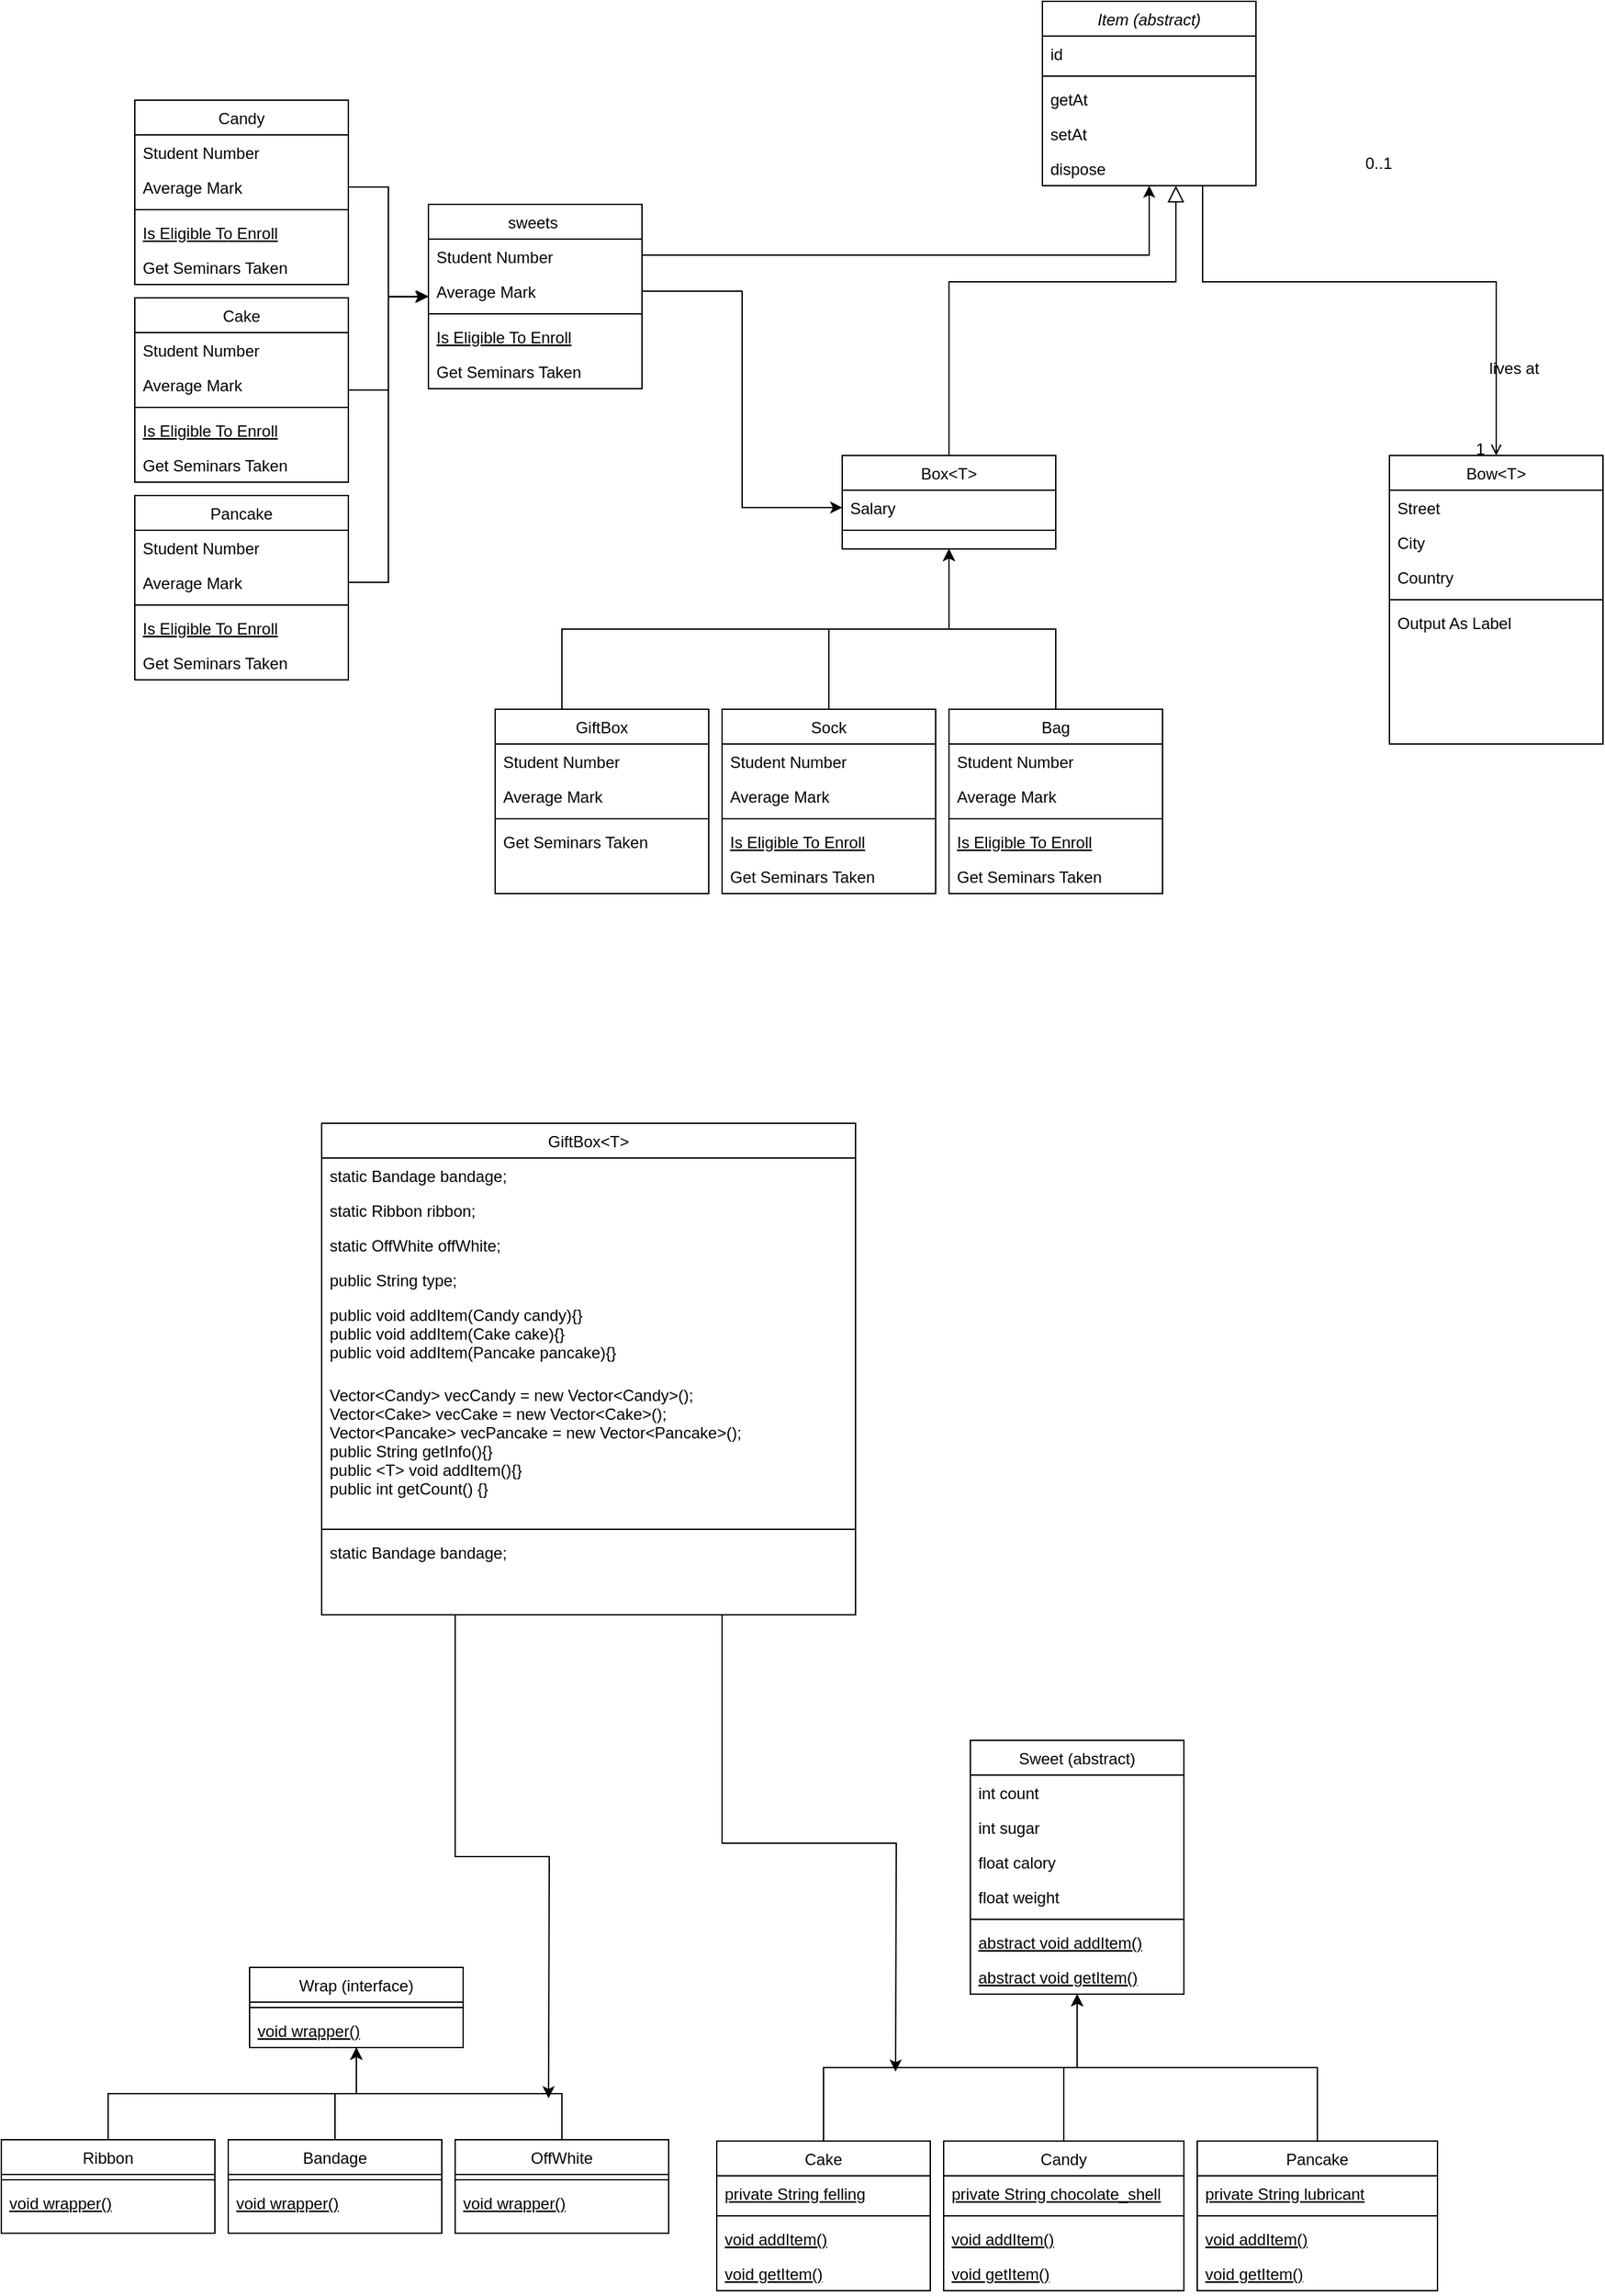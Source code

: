 <mxfile version="21.0.6" type="github">
  <diagram id="C5RBs43oDa-KdzZeNtuy" name="Page-1">
    <mxGraphModel dx="2502" dy="1097" grid="1" gridSize="10" guides="1" tooltips="1" connect="1" arrows="1" fold="1" page="1" pageScale="1" pageWidth="827" pageHeight="1169" math="0" shadow="0">
      <root>
        <mxCell id="WIyWlLk6GJQsqaUBKTNV-0" />
        <mxCell id="WIyWlLk6GJQsqaUBKTNV-1" parent="WIyWlLk6GJQsqaUBKTNV-0" />
        <mxCell id="zkfFHV4jXpPFQw0GAbJ--0" value="Item (abstract)" style="swimlane;fontStyle=2;align=center;verticalAlign=top;childLayout=stackLayout;horizontal=1;startSize=26;horizontalStack=0;resizeParent=1;resizeLast=0;collapsible=1;marginBottom=0;rounded=0;shadow=0;strokeWidth=1;" parent="WIyWlLk6GJQsqaUBKTNV-1" vertex="1">
          <mxGeometry x="350" y="40" width="160" height="138" as="geometry">
            <mxRectangle x="220" y="120" width="160" height="26" as="alternateBounds" />
          </mxGeometry>
        </mxCell>
        <mxCell id="zkfFHV4jXpPFQw0GAbJ--1" value="id" style="text;align=left;verticalAlign=top;spacingLeft=4;spacingRight=4;overflow=hidden;rotatable=0;points=[[0,0.5],[1,0.5]];portConstraint=eastwest;" parent="zkfFHV4jXpPFQw0GAbJ--0" vertex="1">
          <mxGeometry y="26" width="160" height="26" as="geometry" />
        </mxCell>
        <mxCell id="zkfFHV4jXpPFQw0GAbJ--4" value="" style="line;html=1;strokeWidth=1;align=left;verticalAlign=middle;spacingTop=-1;spacingLeft=3;spacingRight=3;rotatable=0;labelPosition=right;points=[];portConstraint=eastwest;" parent="zkfFHV4jXpPFQw0GAbJ--0" vertex="1">
          <mxGeometry y="52" width="160" height="8" as="geometry" />
        </mxCell>
        <mxCell id="zkfFHV4jXpPFQw0GAbJ--5" value="getAt" style="text;align=left;verticalAlign=top;spacingLeft=4;spacingRight=4;overflow=hidden;rotatable=0;points=[[0,0.5],[1,0.5]];portConstraint=eastwest;" parent="zkfFHV4jXpPFQw0GAbJ--0" vertex="1">
          <mxGeometry y="60" width="160" height="26" as="geometry" />
        </mxCell>
        <mxCell id="wPIkfLWsMklm0GsI8fql-1" value="setAt" style="text;align=left;verticalAlign=top;spacingLeft=4;spacingRight=4;overflow=hidden;rotatable=0;points=[[0,0.5],[1,0.5]];portConstraint=eastwest;" parent="zkfFHV4jXpPFQw0GAbJ--0" vertex="1">
          <mxGeometry y="86" width="160" height="26" as="geometry" />
        </mxCell>
        <mxCell id="wPIkfLWsMklm0GsI8fql-2" value="dispose" style="text;align=left;verticalAlign=top;spacingLeft=4;spacingRight=4;overflow=hidden;rotatable=0;points=[[0,0.5],[1,0.5]];portConstraint=eastwest;" parent="zkfFHV4jXpPFQw0GAbJ--0" vertex="1">
          <mxGeometry y="112" width="160" height="26" as="geometry" />
        </mxCell>
        <mxCell id="zkfFHV4jXpPFQw0GAbJ--6" value="Candy" style="swimlane;fontStyle=0;align=center;verticalAlign=top;childLayout=stackLayout;horizontal=1;startSize=26;horizontalStack=0;resizeParent=1;resizeLast=0;collapsible=1;marginBottom=0;rounded=0;shadow=0;strokeWidth=1;" parent="WIyWlLk6GJQsqaUBKTNV-1" vertex="1">
          <mxGeometry x="-330" y="114" width="160" height="138" as="geometry">
            <mxRectangle x="130" y="380" width="160" height="26" as="alternateBounds" />
          </mxGeometry>
        </mxCell>
        <mxCell id="zkfFHV4jXpPFQw0GAbJ--7" value="Student Number" style="text;align=left;verticalAlign=top;spacingLeft=4;spacingRight=4;overflow=hidden;rotatable=0;points=[[0,0.5],[1,0.5]];portConstraint=eastwest;" parent="zkfFHV4jXpPFQw0GAbJ--6" vertex="1">
          <mxGeometry y="26" width="160" height="26" as="geometry" />
        </mxCell>
        <mxCell id="zkfFHV4jXpPFQw0GAbJ--8" value="Average Mark" style="text;align=left;verticalAlign=top;spacingLeft=4;spacingRight=4;overflow=hidden;rotatable=0;points=[[0,0.5],[1,0.5]];portConstraint=eastwest;rounded=0;shadow=0;html=0;" parent="zkfFHV4jXpPFQw0GAbJ--6" vertex="1">
          <mxGeometry y="52" width="160" height="26" as="geometry" />
        </mxCell>
        <mxCell id="zkfFHV4jXpPFQw0GAbJ--9" value="" style="line;html=1;strokeWidth=1;align=left;verticalAlign=middle;spacingTop=-1;spacingLeft=3;spacingRight=3;rotatable=0;labelPosition=right;points=[];portConstraint=eastwest;" parent="zkfFHV4jXpPFQw0GAbJ--6" vertex="1">
          <mxGeometry y="78" width="160" height="8" as="geometry" />
        </mxCell>
        <mxCell id="zkfFHV4jXpPFQw0GAbJ--10" value="Is Eligible To Enroll" style="text;align=left;verticalAlign=top;spacingLeft=4;spacingRight=4;overflow=hidden;rotatable=0;points=[[0,0.5],[1,0.5]];portConstraint=eastwest;fontStyle=4" parent="zkfFHV4jXpPFQw0GAbJ--6" vertex="1">
          <mxGeometry y="86" width="160" height="26" as="geometry" />
        </mxCell>
        <mxCell id="zkfFHV4jXpPFQw0GAbJ--11" value="Get Seminars Taken" style="text;align=left;verticalAlign=top;spacingLeft=4;spacingRight=4;overflow=hidden;rotatable=0;points=[[0,0.5],[1,0.5]];portConstraint=eastwest;" parent="zkfFHV4jXpPFQw0GAbJ--6" vertex="1">
          <mxGeometry y="112" width="160" height="26" as="geometry" />
        </mxCell>
        <mxCell id="zkfFHV4jXpPFQw0GAbJ--13" value="Box&lt;T&gt;" style="swimlane;fontStyle=0;align=center;verticalAlign=top;childLayout=stackLayout;horizontal=1;startSize=26;horizontalStack=0;resizeParent=1;resizeLast=0;collapsible=1;marginBottom=0;rounded=0;shadow=0;strokeWidth=1;" parent="WIyWlLk6GJQsqaUBKTNV-1" vertex="1">
          <mxGeometry x="200" y="380" width="160" height="70" as="geometry">
            <mxRectangle x="340" y="380" width="170" height="26" as="alternateBounds" />
          </mxGeometry>
        </mxCell>
        <mxCell id="zkfFHV4jXpPFQw0GAbJ--14" value="Salary" style="text;align=left;verticalAlign=top;spacingLeft=4;spacingRight=4;overflow=hidden;rotatable=0;points=[[0,0.5],[1,0.5]];portConstraint=eastwest;" parent="zkfFHV4jXpPFQw0GAbJ--13" vertex="1">
          <mxGeometry y="26" width="160" height="26" as="geometry" />
        </mxCell>
        <mxCell id="zkfFHV4jXpPFQw0GAbJ--15" value="" style="line;html=1;strokeWidth=1;align=left;verticalAlign=middle;spacingTop=-1;spacingLeft=3;spacingRight=3;rotatable=0;labelPosition=right;points=[];portConstraint=eastwest;" parent="zkfFHV4jXpPFQw0GAbJ--13" vertex="1">
          <mxGeometry y="52" width="160" height="8" as="geometry" />
        </mxCell>
        <mxCell id="zkfFHV4jXpPFQw0GAbJ--16" value="" style="endArrow=block;endSize=10;endFill=0;shadow=0;strokeWidth=1;rounded=0;edgeStyle=elbowEdgeStyle;elbow=vertical;" parent="WIyWlLk6GJQsqaUBKTNV-1" source="zkfFHV4jXpPFQw0GAbJ--13" target="zkfFHV4jXpPFQw0GAbJ--0" edge="1">
          <mxGeometry width="160" relative="1" as="geometry">
            <mxPoint x="210" y="373" as="sourcePoint" />
            <mxPoint x="310" y="271" as="targetPoint" />
            <Array as="points">
              <mxPoint x="450" y="250" />
              <mxPoint x="360" y="360" />
              <mxPoint x="400" y="320" />
            </Array>
          </mxGeometry>
        </mxCell>
        <mxCell id="zkfFHV4jXpPFQw0GAbJ--17" value="Bow&lt;T&gt;" style="swimlane;fontStyle=0;align=center;verticalAlign=top;childLayout=stackLayout;horizontal=1;startSize=26;horizontalStack=0;resizeParent=1;resizeLast=0;collapsible=1;marginBottom=0;rounded=0;shadow=0;strokeWidth=1;" parent="WIyWlLk6GJQsqaUBKTNV-1" vertex="1">
          <mxGeometry x="610" y="380" width="160" height="216" as="geometry">
            <mxRectangle x="550" y="140" width="160" height="26" as="alternateBounds" />
          </mxGeometry>
        </mxCell>
        <mxCell id="zkfFHV4jXpPFQw0GAbJ--18" value="Street" style="text;align=left;verticalAlign=top;spacingLeft=4;spacingRight=4;overflow=hidden;rotatable=0;points=[[0,0.5],[1,0.5]];portConstraint=eastwest;" parent="zkfFHV4jXpPFQw0GAbJ--17" vertex="1">
          <mxGeometry y="26" width="160" height="26" as="geometry" />
        </mxCell>
        <mxCell id="zkfFHV4jXpPFQw0GAbJ--19" value="City" style="text;align=left;verticalAlign=top;spacingLeft=4;spacingRight=4;overflow=hidden;rotatable=0;points=[[0,0.5],[1,0.5]];portConstraint=eastwest;rounded=0;shadow=0;html=0;" parent="zkfFHV4jXpPFQw0GAbJ--17" vertex="1">
          <mxGeometry y="52" width="160" height="26" as="geometry" />
        </mxCell>
        <mxCell id="zkfFHV4jXpPFQw0GAbJ--22" value="Country" style="text;align=left;verticalAlign=top;spacingLeft=4;spacingRight=4;overflow=hidden;rotatable=0;points=[[0,0.5],[1,0.5]];portConstraint=eastwest;rounded=0;shadow=0;html=0;" parent="zkfFHV4jXpPFQw0GAbJ--17" vertex="1">
          <mxGeometry y="78" width="160" height="26" as="geometry" />
        </mxCell>
        <mxCell id="zkfFHV4jXpPFQw0GAbJ--23" value="" style="line;html=1;strokeWidth=1;align=left;verticalAlign=middle;spacingTop=-1;spacingLeft=3;spacingRight=3;rotatable=0;labelPosition=right;points=[];portConstraint=eastwest;" parent="zkfFHV4jXpPFQw0GAbJ--17" vertex="1">
          <mxGeometry y="104" width="160" height="8" as="geometry" />
        </mxCell>
        <mxCell id="zkfFHV4jXpPFQw0GAbJ--25" value="Output As Label" style="text;align=left;verticalAlign=top;spacingLeft=4;spacingRight=4;overflow=hidden;rotatable=0;points=[[0,0.5],[1,0.5]];portConstraint=eastwest;" parent="zkfFHV4jXpPFQw0GAbJ--17" vertex="1">
          <mxGeometry y="112" width="160" height="26" as="geometry" />
        </mxCell>
        <mxCell id="zkfFHV4jXpPFQw0GAbJ--26" value="" style="endArrow=open;shadow=0;strokeWidth=1;rounded=0;endFill=1;edgeStyle=elbowEdgeStyle;elbow=vertical;" parent="WIyWlLk6GJQsqaUBKTNV-1" source="zkfFHV4jXpPFQw0GAbJ--0" target="zkfFHV4jXpPFQw0GAbJ--17" edge="1">
          <mxGeometry x="0.5" y="41" relative="1" as="geometry">
            <mxPoint x="380" y="192" as="sourcePoint" />
            <mxPoint x="540" y="192" as="targetPoint" />
            <mxPoint x="-40" y="32" as="offset" />
            <Array as="points">
              <mxPoint x="470" y="250" />
            </Array>
          </mxGeometry>
        </mxCell>
        <mxCell id="zkfFHV4jXpPFQw0GAbJ--27" value="0..1" style="resizable=0;align=left;verticalAlign=bottom;labelBackgroundColor=none;fontSize=12;" parent="zkfFHV4jXpPFQw0GAbJ--26" connectable="0" vertex="1">
          <mxGeometry x="-1" relative="1" as="geometry">
            <mxPoint x="120" y="-8" as="offset" />
          </mxGeometry>
        </mxCell>
        <mxCell id="zkfFHV4jXpPFQw0GAbJ--28" value="1" style="resizable=0;align=right;verticalAlign=bottom;labelBackgroundColor=none;fontSize=12;" parent="zkfFHV4jXpPFQw0GAbJ--26" connectable="0" vertex="1">
          <mxGeometry x="1" relative="1" as="geometry">
            <mxPoint x="-7" y="4" as="offset" />
          </mxGeometry>
        </mxCell>
        <mxCell id="zkfFHV4jXpPFQw0GAbJ--29" value="lives at" style="text;html=1;resizable=0;points=[];;align=center;verticalAlign=middle;labelBackgroundColor=none;rounded=0;shadow=0;strokeWidth=1;fontSize=12;" parent="zkfFHV4jXpPFQw0GAbJ--26" vertex="1" connectable="0">
          <mxGeometry x="0.5" y="49" relative="1" as="geometry">
            <mxPoint x="-36" y="40" as="offset" />
          </mxGeometry>
        </mxCell>
        <mxCell id="P0HJoVLaCRh7pES3x4fW-12" style="edgeStyle=orthogonalEdgeStyle;rounded=0;orthogonalLoop=1;jettySize=auto;html=1;" parent="WIyWlLk6GJQsqaUBKTNV-1" source="P0HJoVLaCRh7pES3x4fW-1" target="zkfFHV4jXpPFQw0GAbJ--0" edge="1">
          <mxGeometry relative="1" as="geometry">
            <Array as="points">
              <mxPoint x="430" y="230" />
            </Array>
          </mxGeometry>
        </mxCell>
        <mxCell id="P0HJoVLaCRh7pES3x4fW-1" value="sweets " style="swimlane;fontStyle=0;align=center;verticalAlign=top;childLayout=stackLayout;horizontal=1;startSize=26;horizontalStack=0;resizeParent=1;resizeLast=0;collapsible=1;marginBottom=0;rounded=0;shadow=0;strokeWidth=1;" parent="WIyWlLk6GJQsqaUBKTNV-1" vertex="1">
          <mxGeometry x="-110" y="192" width="160" height="138" as="geometry">
            <mxRectangle x="130" y="380" width="160" height="26" as="alternateBounds" />
          </mxGeometry>
        </mxCell>
        <mxCell id="P0HJoVLaCRh7pES3x4fW-2" value="Student Number" style="text;align=left;verticalAlign=top;spacingLeft=4;spacingRight=4;overflow=hidden;rotatable=0;points=[[0,0.5],[1,0.5]];portConstraint=eastwest;" parent="P0HJoVLaCRh7pES3x4fW-1" vertex="1">
          <mxGeometry y="26" width="160" height="26" as="geometry" />
        </mxCell>
        <mxCell id="P0HJoVLaCRh7pES3x4fW-3" value="Average Mark" style="text;align=left;verticalAlign=top;spacingLeft=4;spacingRight=4;overflow=hidden;rotatable=0;points=[[0,0.5],[1,0.5]];portConstraint=eastwest;rounded=0;shadow=0;html=0;" parent="P0HJoVLaCRh7pES3x4fW-1" vertex="1">
          <mxGeometry y="52" width="160" height="26" as="geometry" />
        </mxCell>
        <mxCell id="P0HJoVLaCRh7pES3x4fW-4" value="" style="line;html=1;strokeWidth=1;align=left;verticalAlign=middle;spacingTop=-1;spacingLeft=3;spacingRight=3;rotatable=0;labelPosition=right;points=[];portConstraint=eastwest;" parent="P0HJoVLaCRh7pES3x4fW-1" vertex="1">
          <mxGeometry y="78" width="160" height="8" as="geometry" />
        </mxCell>
        <mxCell id="P0HJoVLaCRh7pES3x4fW-5" value="Is Eligible To Enroll" style="text;align=left;verticalAlign=top;spacingLeft=4;spacingRight=4;overflow=hidden;rotatable=0;points=[[0,0.5],[1,0.5]];portConstraint=eastwest;fontStyle=4" parent="P0HJoVLaCRh7pES3x4fW-1" vertex="1">
          <mxGeometry y="86" width="160" height="26" as="geometry" />
        </mxCell>
        <mxCell id="P0HJoVLaCRh7pES3x4fW-6" value="Get Seminars Taken" style="text;align=left;verticalAlign=top;spacingLeft=4;spacingRight=4;overflow=hidden;rotatable=0;points=[[0,0.5],[1,0.5]];portConstraint=eastwest;" parent="P0HJoVLaCRh7pES3x4fW-1" vertex="1">
          <mxGeometry y="112" width="160" height="26" as="geometry" />
        </mxCell>
        <mxCell id="P0HJoVLaCRh7pES3x4fW-9" value="Wrap (interface)" style="swimlane;fontStyle=0;align=center;verticalAlign=top;childLayout=stackLayout;horizontal=1;startSize=26;horizontalStack=0;resizeParent=1;resizeLast=0;collapsible=1;marginBottom=0;rounded=0;shadow=0;strokeWidth=1;" parent="WIyWlLk6GJQsqaUBKTNV-1" vertex="1">
          <mxGeometry x="-244" y="1512" width="160" height="60" as="geometry">
            <mxRectangle x="340" y="380" width="170" height="26" as="alternateBounds" />
          </mxGeometry>
        </mxCell>
        <mxCell id="P0HJoVLaCRh7pES3x4fW-11" value="" style="line;html=1;strokeWidth=1;align=left;verticalAlign=middle;spacingTop=-1;spacingLeft=3;spacingRight=3;rotatable=0;labelPosition=right;points=[];portConstraint=eastwest;" parent="P0HJoVLaCRh7pES3x4fW-9" vertex="1">
          <mxGeometry y="26" width="160" height="8" as="geometry" />
        </mxCell>
        <mxCell id="09CnQENJnw1J24IMUUzk-31" value="void wrapper()" style="text;align=left;verticalAlign=top;spacingLeft=4;spacingRight=4;overflow=hidden;rotatable=0;points=[[0,0.5],[1,0.5]];portConstraint=eastwest;fontStyle=4" parent="P0HJoVLaCRh7pES3x4fW-9" vertex="1">
          <mxGeometry y="34" width="160" height="26" as="geometry" />
        </mxCell>
        <mxCell id="09CnQENJnw1J24IMUUzk-3" style="edgeStyle=orthogonalEdgeStyle;rounded=0;orthogonalLoop=1;jettySize=auto;html=1;" parent="WIyWlLk6GJQsqaUBKTNV-1" source="zkfFHV4jXpPFQw0GAbJ--8" target="P0HJoVLaCRh7pES3x4fW-1" edge="1">
          <mxGeometry relative="1" as="geometry" />
        </mxCell>
        <mxCell id="09CnQENJnw1J24IMUUzk-11" style="edgeStyle=orthogonalEdgeStyle;rounded=0;orthogonalLoop=1;jettySize=auto;html=1;" parent="WIyWlLk6GJQsqaUBKTNV-1" source="09CnQENJnw1J24IMUUzk-5" target="P0HJoVLaCRh7pES3x4fW-1" edge="1">
          <mxGeometry relative="1" as="geometry" />
        </mxCell>
        <mxCell id="09CnQENJnw1J24IMUUzk-5" value="Cake" style="swimlane;fontStyle=0;align=center;verticalAlign=top;childLayout=stackLayout;horizontal=1;startSize=26;horizontalStack=0;resizeParent=1;resizeLast=0;collapsible=1;marginBottom=0;rounded=0;shadow=0;strokeWidth=1;" parent="WIyWlLk6GJQsqaUBKTNV-1" vertex="1">
          <mxGeometry x="-330" y="262" width="160" height="138" as="geometry">
            <mxRectangle x="130" y="380" width="160" height="26" as="alternateBounds" />
          </mxGeometry>
        </mxCell>
        <mxCell id="09CnQENJnw1J24IMUUzk-6" value="Student Number" style="text;align=left;verticalAlign=top;spacingLeft=4;spacingRight=4;overflow=hidden;rotatable=0;points=[[0,0.5],[1,0.5]];portConstraint=eastwest;" parent="09CnQENJnw1J24IMUUzk-5" vertex="1">
          <mxGeometry y="26" width="160" height="26" as="geometry" />
        </mxCell>
        <mxCell id="09CnQENJnw1J24IMUUzk-7" value="Average Mark" style="text;align=left;verticalAlign=top;spacingLeft=4;spacingRight=4;overflow=hidden;rotatable=0;points=[[0,0.5],[1,0.5]];portConstraint=eastwest;rounded=0;shadow=0;html=0;" parent="09CnQENJnw1J24IMUUzk-5" vertex="1">
          <mxGeometry y="52" width="160" height="26" as="geometry" />
        </mxCell>
        <mxCell id="09CnQENJnw1J24IMUUzk-8" value="" style="line;html=1;strokeWidth=1;align=left;verticalAlign=middle;spacingTop=-1;spacingLeft=3;spacingRight=3;rotatable=0;labelPosition=right;points=[];portConstraint=eastwest;" parent="09CnQENJnw1J24IMUUzk-5" vertex="1">
          <mxGeometry y="78" width="160" height="8" as="geometry" />
        </mxCell>
        <mxCell id="09CnQENJnw1J24IMUUzk-9" value="Is Eligible To Enroll" style="text;align=left;verticalAlign=top;spacingLeft=4;spacingRight=4;overflow=hidden;rotatable=0;points=[[0,0.5],[1,0.5]];portConstraint=eastwest;fontStyle=4" parent="09CnQENJnw1J24IMUUzk-5" vertex="1">
          <mxGeometry y="86" width="160" height="26" as="geometry" />
        </mxCell>
        <mxCell id="09CnQENJnw1J24IMUUzk-10" value="Get Seminars Taken" style="text;align=left;verticalAlign=top;spacingLeft=4;spacingRight=4;overflow=hidden;rotatable=0;points=[[0,0.5],[1,0.5]];portConstraint=eastwest;" parent="09CnQENJnw1J24IMUUzk-5" vertex="1">
          <mxGeometry y="112" width="160" height="26" as="geometry" />
        </mxCell>
        <mxCell id="09CnQENJnw1J24IMUUzk-12" value="Pancake" style="swimlane;fontStyle=0;align=center;verticalAlign=top;childLayout=stackLayout;horizontal=1;startSize=26;horizontalStack=0;resizeParent=1;resizeLast=0;collapsible=1;marginBottom=0;rounded=0;shadow=0;strokeWidth=1;" parent="WIyWlLk6GJQsqaUBKTNV-1" vertex="1">
          <mxGeometry x="-330" y="410" width="160" height="138" as="geometry">
            <mxRectangle x="130" y="380" width="160" height="26" as="alternateBounds" />
          </mxGeometry>
        </mxCell>
        <mxCell id="09CnQENJnw1J24IMUUzk-13" value="Student Number" style="text;align=left;verticalAlign=top;spacingLeft=4;spacingRight=4;overflow=hidden;rotatable=0;points=[[0,0.5],[1,0.5]];portConstraint=eastwest;" parent="09CnQENJnw1J24IMUUzk-12" vertex="1">
          <mxGeometry y="26" width="160" height="26" as="geometry" />
        </mxCell>
        <mxCell id="09CnQENJnw1J24IMUUzk-14" value="Average Mark" style="text;align=left;verticalAlign=top;spacingLeft=4;spacingRight=4;overflow=hidden;rotatable=0;points=[[0,0.5],[1,0.5]];portConstraint=eastwest;rounded=0;shadow=0;html=0;" parent="09CnQENJnw1J24IMUUzk-12" vertex="1">
          <mxGeometry y="52" width="160" height="26" as="geometry" />
        </mxCell>
        <mxCell id="09CnQENJnw1J24IMUUzk-15" value="" style="line;html=1;strokeWidth=1;align=left;verticalAlign=middle;spacingTop=-1;spacingLeft=3;spacingRight=3;rotatable=0;labelPosition=right;points=[];portConstraint=eastwest;" parent="09CnQENJnw1J24IMUUzk-12" vertex="1">
          <mxGeometry y="78" width="160" height="8" as="geometry" />
        </mxCell>
        <mxCell id="09CnQENJnw1J24IMUUzk-16" value="Is Eligible To Enroll" style="text;align=left;verticalAlign=top;spacingLeft=4;spacingRight=4;overflow=hidden;rotatable=0;points=[[0,0.5],[1,0.5]];portConstraint=eastwest;fontStyle=4" parent="09CnQENJnw1J24IMUUzk-12" vertex="1">
          <mxGeometry y="86" width="160" height="26" as="geometry" />
        </mxCell>
        <mxCell id="09CnQENJnw1J24IMUUzk-17" value="Get Seminars Taken" style="text;align=left;verticalAlign=top;spacingLeft=4;spacingRight=4;overflow=hidden;rotatable=0;points=[[0,0.5],[1,0.5]];portConstraint=eastwest;" parent="09CnQENJnw1J24IMUUzk-12" vertex="1">
          <mxGeometry y="112" width="160" height="26" as="geometry" />
        </mxCell>
        <mxCell id="09CnQENJnw1J24IMUUzk-19" style="edgeStyle=orthogonalEdgeStyle;rounded=0;orthogonalLoop=1;jettySize=auto;html=1;entryX=-0.006;entryY=0.662;entryDx=0;entryDy=0;entryPerimeter=0;" parent="WIyWlLk6GJQsqaUBKTNV-1" source="09CnQENJnw1J24IMUUzk-14" target="P0HJoVLaCRh7pES3x4fW-3" edge="1">
          <mxGeometry relative="1" as="geometry" />
        </mxCell>
        <mxCell id="09CnQENJnw1J24IMUUzk-20" style="edgeStyle=orthogonalEdgeStyle;rounded=0;orthogonalLoop=1;jettySize=auto;html=1;entryX=0;entryY=0.5;entryDx=0;entryDy=0;" parent="WIyWlLk6GJQsqaUBKTNV-1" source="P0HJoVLaCRh7pES3x4fW-3" target="zkfFHV4jXpPFQw0GAbJ--14" edge="1">
          <mxGeometry relative="1" as="geometry" />
        </mxCell>
        <mxCell id="09CnQENJnw1J24IMUUzk-40" style="edgeStyle=orthogonalEdgeStyle;rounded=0;orthogonalLoop=1;jettySize=auto;html=1;" parent="WIyWlLk6GJQsqaUBKTNV-1" source="09CnQENJnw1J24IMUUzk-21" target="zkfFHV4jXpPFQw0GAbJ--13" edge="1">
          <mxGeometry relative="1" as="geometry" />
        </mxCell>
        <mxCell id="09CnQENJnw1J24IMUUzk-21" value="Sock" style="swimlane;fontStyle=0;align=center;verticalAlign=top;childLayout=stackLayout;horizontal=1;startSize=26;horizontalStack=0;resizeParent=1;resizeLast=0;collapsible=1;marginBottom=0;rounded=0;shadow=0;strokeWidth=1;" parent="WIyWlLk6GJQsqaUBKTNV-1" vertex="1">
          <mxGeometry x="110" y="570" width="160" height="138" as="geometry">
            <mxRectangle x="130" y="380" width="160" height="26" as="alternateBounds" />
          </mxGeometry>
        </mxCell>
        <mxCell id="09CnQENJnw1J24IMUUzk-22" value="Student Number" style="text;align=left;verticalAlign=top;spacingLeft=4;spacingRight=4;overflow=hidden;rotatable=0;points=[[0,0.5],[1,0.5]];portConstraint=eastwest;" parent="09CnQENJnw1J24IMUUzk-21" vertex="1">
          <mxGeometry y="26" width="160" height="26" as="geometry" />
        </mxCell>
        <mxCell id="09CnQENJnw1J24IMUUzk-23" value="Average Mark" style="text;align=left;verticalAlign=top;spacingLeft=4;spacingRight=4;overflow=hidden;rotatable=0;points=[[0,0.5],[1,0.5]];portConstraint=eastwest;rounded=0;shadow=0;html=0;" parent="09CnQENJnw1J24IMUUzk-21" vertex="1">
          <mxGeometry y="52" width="160" height="26" as="geometry" />
        </mxCell>
        <mxCell id="09CnQENJnw1J24IMUUzk-24" value="" style="line;html=1;strokeWidth=1;align=left;verticalAlign=middle;spacingTop=-1;spacingLeft=3;spacingRight=3;rotatable=0;labelPosition=right;points=[];portConstraint=eastwest;" parent="09CnQENJnw1J24IMUUzk-21" vertex="1">
          <mxGeometry y="78" width="160" height="8" as="geometry" />
        </mxCell>
        <mxCell id="09CnQENJnw1J24IMUUzk-25" value="Is Eligible To Enroll" style="text;align=left;verticalAlign=top;spacingLeft=4;spacingRight=4;overflow=hidden;rotatable=0;points=[[0,0.5],[1,0.5]];portConstraint=eastwest;fontStyle=4" parent="09CnQENJnw1J24IMUUzk-21" vertex="1">
          <mxGeometry y="86" width="160" height="26" as="geometry" />
        </mxCell>
        <mxCell id="09CnQENJnw1J24IMUUzk-26" value="Get Seminars Taken" style="text;align=left;verticalAlign=top;spacingLeft=4;spacingRight=4;overflow=hidden;rotatable=0;points=[[0,0.5],[1,0.5]];portConstraint=eastwest;" parent="09CnQENJnw1J24IMUUzk-21" vertex="1">
          <mxGeometry y="112" width="160" height="26" as="geometry" />
        </mxCell>
        <mxCell id="09CnQENJnw1J24IMUUzk-39" style="edgeStyle=orthogonalEdgeStyle;rounded=0;orthogonalLoop=1;jettySize=auto;html=1;" parent="WIyWlLk6GJQsqaUBKTNV-1" source="09CnQENJnw1J24IMUUzk-27" target="zkfFHV4jXpPFQw0GAbJ--13" edge="1">
          <mxGeometry relative="1" as="geometry">
            <Array as="points">
              <mxPoint x="-10" y="510" />
              <mxPoint x="280" y="510" />
            </Array>
          </mxGeometry>
        </mxCell>
        <mxCell id="09CnQENJnw1J24IMUUzk-27" value="GiftBox" style="swimlane;fontStyle=0;align=center;verticalAlign=top;childLayout=stackLayout;horizontal=1;startSize=26;horizontalStack=0;resizeParent=1;resizeLast=0;collapsible=1;marginBottom=0;rounded=0;shadow=0;strokeWidth=1;" parent="WIyWlLk6GJQsqaUBKTNV-1" vertex="1">
          <mxGeometry x="-60" y="570" width="160" height="138" as="geometry">
            <mxRectangle x="130" y="380" width="160" height="26" as="alternateBounds" />
          </mxGeometry>
        </mxCell>
        <mxCell id="09CnQENJnw1J24IMUUzk-28" value="Student Number" style="text;align=left;verticalAlign=top;spacingLeft=4;spacingRight=4;overflow=hidden;rotatable=0;points=[[0,0.5],[1,0.5]];portConstraint=eastwest;" parent="09CnQENJnw1J24IMUUzk-27" vertex="1">
          <mxGeometry y="26" width="160" height="26" as="geometry" />
        </mxCell>
        <mxCell id="09CnQENJnw1J24IMUUzk-29" value="Average Mark" style="text;align=left;verticalAlign=top;spacingLeft=4;spacingRight=4;overflow=hidden;rotatable=0;points=[[0,0.5],[1,0.5]];portConstraint=eastwest;rounded=0;shadow=0;html=0;" parent="09CnQENJnw1J24IMUUzk-27" vertex="1">
          <mxGeometry y="52" width="160" height="26" as="geometry" />
        </mxCell>
        <mxCell id="09CnQENJnw1J24IMUUzk-30" value="" style="line;html=1;strokeWidth=1;align=left;verticalAlign=middle;spacingTop=-1;spacingLeft=3;spacingRight=3;rotatable=0;labelPosition=right;points=[];portConstraint=eastwest;" parent="09CnQENJnw1J24IMUUzk-27" vertex="1">
          <mxGeometry y="78" width="160" height="8" as="geometry" />
        </mxCell>
        <mxCell id="09CnQENJnw1J24IMUUzk-32" value="Get Seminars Taken" style="text;align=left;verticalAlign=top;spacingLeft=4;spacingRight=4;overflow=hidden;rotatable=0;points=[[0,0.5],[1,0.5]];portConstraint=eastwest;" parent="09CnQENJnw1J24IMUUzk-27" vertex="1">
          <mxGeometry y="86" width="160" height="26" as="geometry" />
        </mxCell>
        <mxCell id="09CnQENJnw1J24IMUUzk-41" style="edgeStyle=orthogonalEdgeStyle;rounded=0;orthogonalLoop=1;jettySize=auto;html=1;" parent="WIyWlLk6GJQsqaUBKTNV-1" source="09CnQENJnw1J24IMUUzk-33" target="zkfFHV4jXpPFQw0GAbJ--13" edge="1">
          <mxGeometry relative="1" as="geometry" />
        </mxCell>
        <mxCell id="09CnQENJnw1J24IMUUzk-33" value="Bag" style="swimlane;fontStyle=0;align=center;verticalAlign=top;childLayout=stackLayout;horizontal=1;startSize=26;horizontalStack=0;resizeParent=1;resizeLast=0;collapsible=1;marginBottom=0;rounded=0;shadow=0;strokeWidth=1;" parent="WIyWlLk6GJQsqaUBKTNV-1" vertex="1">
          <mxGeometry x="280" y="570" width="160" height="138" as="geometry">
            <mxRectangle x="130" y="380" width="160" height="26" as="alternateBounds" />
          </mxGeometry>
        </mxCell>
        <mxCell id="09CnQENJnw1J24IMUUzk-34" value="Student Number" style="text;align=left;verticalAlign=top;spacingLeft=4;spacingRight=4;overflow=hidden;rotatable=0;points=[[0,0.5],[1,0.5]];portConstraint=eastwest;" parent="09CnQENJnw1J24IMUUzk-33" vertex="1">
          <mxGeometry y="26" width="160" height="26" as="geometry" />
        </mxCell>
        <mxCell id="09CnQENJnw1J24IMUUzk-35" value="Average Mark" style="text;align=left;verticalAlign=top;spacingLeft=4;spacingRight=4;overflow=hidden;rotatable=0;points=[[0,0.5],[1,0.5]];portConstraint=eastwest;rounded=0;shadow=0;html=0;" parent="09CnQENJnw1J24IMUUzk-33" vertex="1">
          <mxGeometry y="52" width="160" height="26" as="geometry" />
        </mxCell>
        <mxCell id="09CnQENJnw1J24IMUUzk-36" value="" style="line;html=1;strokeWidth=1;align=left;verticalAlign=middle;spacingTop=-1;spacingLeft=3;spacingRight=3;rotatable=0;labelPosition=right;points=[];portConstraint=eastwest;" parent="09CnQENJnw1J24IMUUzk-33" vertex="1">
          <mxGeometry y="78" width="160" height="8" as="geometry" />
        </mxCell>
        <mxCell id="09CnQENJnw1J24IMUUzk-37" value="Is Eligible To Enroll" style="text;align=left;verticalAlign=top;spacingLeft=4;spacingRight=4;overflow=hidden;rotatable=0;points=[[0,0.5],[1,0.5]];portConstraint=eastwest;fontStyle=4" parent="09CnQENJnw1J24IMUUzk-33" vertex="1">
          <mxGeometry y="86" width="160" height="26" as="geometry" />
        </mxCell>
        <mxCell id="09CnQENJnw1J24IMUUzk-38" value="Get Seminars Taken" style="text;align=left;verticalAlign=top;spacingLeft=4;spacingRight=4;overflow=hidden;rotatable=0;points=[[0,0.5],[1,0.5]];portConstraint=eastwest;" parent="09CnQENJnw1J24IMUUzk-33" vertex="1">
          <mxGeometry y="112" width="160" height="26" as="geometry" />
        </mxCell>
        <mxCell id="kgyDEntVc_L7zWxwQSs8-49" style="edgeStyle=orthogonalEdgeStyle;rounded=0;orthogonalLoop=1;jettySize=auto;html=1;exitX=0.5;exitY=0;exitDx=0;exitDy=0;" edge="1" parent="WIyWlLk6GJQsqaUBKTNV-1" source="kgyDEntVc_L7zWxwQSs8-4" target="P0HJoVLaCRh7pES3x4fW-9">
          <mxGeometry relative="1" as="geometry" />
        </mxCell>
        <mxCell id="kgyDEntVc_L7zWxwQSs8-4" value="Ribbon" style="swimlane;fontStyle=0;align=center;verticalAlign=top;childLayout=stackLayout;horizontal=1;startSize=26;horizontalStack=0;resizeParent=1;resizeLast=0;collapsible=1;marginBottom=0;rounded=0;shadow=0;strokeWidth=1;" vertex="1" parent="WIyWlLk6GJQsqaUBKTNV-1">
          <mxGeometry x="-430" y="1641" width="160" height="70" as="geometry">
            <mxRectangle x="130" y="380" width="160" height="26" as="alternateBounds" />
          </mxGeometry>
        </mxCell>
        <mxCell id="kgyDEntVc_L7zWxwQSs8-7" value="" style="line;html=1;strokeWidth=1;align=left;verticalAlign=middle;spacingTop=-1;spacingLeft=3;spacingRight=3;rotatable=0;labelPosition=right;points=[];portConstraint=eastwest;" vertex="1" parent="kgyDEntVc_L7zWxwQSs8-4">
          <mxGeometry y="26" width="160" height="8" as="geometry" />
        </mxCell>
        <mxCell id="kgyDEntVc_L7zWxwQSs8-8" value="void wrapper()" style="text;align=left;verticalAlign=top;spacingLeft=4;spacingRight=4;overflow=hidden;rotatable=0;points=[[0,0.5],[1,0.5]];portConstraint=eastwest;fontStyle=4" vertex="1" parent="kgyDEntVc_L7zWxwQSs8-4">
          <mxGeometry y="34" width="160" height="26" as="geometry" />
        </mxCell>
        <mxCell id="kgyDEntVc_L7zWxwQSs8-48" style="edgeStyle=orthogonalEdgeStyle;rounded=0;orthogonalLoop=1;jettySize=auto;html=1;" edge="1" parent="WIyWlLk6GJQsqaUBKTNV-1" source="kgyDEntVc_L7zWxwQSs8-10" target="P0HJoVLaCRh7pES3x4fW-9">
          <mxGeometry relative="1" as="geometry" />
        </mxCell>
        <mxCell id="kgyDEntVc_L7zWxwQSs8-10" value="Bandage" style="swimlane;fontStyle=0;align=center;verticalAlign=top;childLayout=stackLayout;horizontal=1;startSize=26;horizontalStack=0;resizeParent=1;resizeLast=0;collapsible=1;marginBottom=0;rounded=0;shadow=0;strokeWidth=1;" vertex="1" parent="WIyWlLk6GJQsqaUBKTNV-1">
          <mxGeometry x="-260" y="1641" width="160" height="70" as="geometry">
            <mxRectangle x="130" y="380" width="160" height="26" as="alternateBounds" />
          </mxGeometry>
        </mxCell>
        <mxCell id="kgyDEntVc_L7zWxwQSs8-11" value="" style="line;html=1;strokeWidth=1;align=left;verticalAlign=middle;spacingTop=-1;spacingLeft=3;spacingRight=3;rotatable=0;labelPosition=right;points=[];portConstraint=eastwest;" vertex="1" parent="kgyDEntVc_L7zWxwQSs8-10">
          <mxGeometry y="26" width="160" height="8" as="geometry" />
        </mxCell>
        <mxCell id="kgyDEntVc_L7zWxwQSs8-12" value="void wrapper()" style="text;align=left;verticalAlign=top;spacingLeft=4;spacingRight=4;overflow=hidden;rotatable=0;points=[[0,0.5],[1,0.5]];portConstraint=eastwest;fontStyle=4" vertex="1" parent="kgyDEntVc_L7zWxwQSs8-10">
          <mxGeometry y="34" width="160" height="26" as="geometry" />
        </mxCell>
        <mxCell id="kgyDEntVc_L7zWxwQSs8-46" style="edgeStyle=orthogonalEdgeStyle;rounded=0;orthogonalLoop=1;jettySize=auto;html=1;exitX=0.5;exitY=0;exitDx=0;exitDy=0;" edge="1" parent="WIyWlLk6GJQsqaUBKTNV-1" source="kgyDEntVc_L7zWxwQSs8-13" target="P0HJoVLaCRh7pES3x4fW-9">
          <mxGeometry relative="1" as="geometry" />
        </mxCell>
        <mxCell id="kgyDEntVc_L7zWxwQSs8-13" value="OffWhite" style="swimlane;fontStyle=0;align=center;verticalAlign=top;childLayout=stackLayout;horizontal=1;startSize=26;horizontalStack=0;resizeParent=1;resizeLast=0;collapsible=1;marginBottom=0;rounded=0;shadow=0;strokeWidth=1;" vertex="1" parent="WIyWlLk6GJQsqaUBKTNV-1">
          <mxGeometry x="-90" y="1641" width="160" height="70" as="geometry">
            <mxRectangle x="130" y="380" width="160" height="26" as="alternateBounds" />
          </mxGeometry>
        </mxCell>
        <mxCell id="kgyDEntVc_L7zWxwQSs8-14" value="" style="line;html=1;strokeWidth=1;align=left;verticalAlign=middle;spacingTop=-1;spacingLeft=3;spacingRight=3;rotatable=0;labelPosition=right;points=[];portConstraint=eastwest;" vertex="1" parent="kgyDEntVc_L7zWxwQSs8-13">
          <mxGeometry y="26" width="160" height="8" as="geometry" />
        </mxCell>
        <mxCell id="kgyDEntVc_L7zWxwQSs8-15" value="void wrapper()" style="text;align=left;verticalAlign=top;spacingLeft=4;spacingRight=4;overflow=hidden;rotatable=0;points=[[0,0.5],[1,0.5]];portConstraint=eastwest;fontStyle=4" vertex="1" parent="kgyDEntVc_L7zWxwQSs8-13">
          <mxGeometry y="34" width="160" height="26" as="geometry" />
        </mxCell>
        <mxCell id="kgyDEntVc_L7zWxwQSs8-16" value="Sweet (abstract)" style="swimlane;fontStyle=0;align=center;verticalAlign=top;childLayout=stackLayout;horizontal=1;startSize=26;horizontalStack=0;resizeParent=1;resizeLast=0;collapsible=1;marginBottom=0;rounded=0;shadow=0;strokeWidth=1;" vertex="1" parent="WIyWlLk6GJQsqaUBKTNV-1">
          <mxGeometry x="296" y="1342" width="160" height="190" as="geometry">
            <mxRectangle x="340" y="380" width="170" height="26" as="alternateBounds" />
          </mxGeometry>
        </mxCell>
        <mxCell id="kgyDEntVc_L7zWxwQSs8-19" value="int count   " style="text;align=left;verticalAlign=top;spacingLeft=4;spacingRight=4;overflow=hidden;rotatable=0;points=[[0,0.5],[1,0.5]];portConstraint=eastwest;" vertex="1" parent="kgyDEntVc_L7zWxwQSs8-16">
          <mxGeometry y="26" width="160" height="26" as="geometry" />
        </mxCell>
        <mxCell id="kgyDEntVc_L7zWxwQSs8-20" value="int sugar  " style="text;align=left;verticalAlign=top;spacingLeft=4;spacingRight=4;overflow=hidden;rotatable=0;points=[[0,0.5],[1,0.5]];portConstraint=eastwest;" vertex="1" parent="kgyDEntVc_L7zWxwQSs8-16">
          <mxGeometry y="52" width="160" height="26" as="geometry" />
        </mxCell>
        <mxCell id="kgyDEntVc_L7zWxwQSs8-22" value="float calory" style="text;align=left;verticalAlign=top;spacingLeft=4;spacingRight=4;overflow=hidden;rotatable=0;points=[[0,0.5],[1,0.5]];portConstraint=eastwest;" vertex="1" parent="kgyDEntVc_L7zWxwQSs8-16">
          <mxGeometry y="78" width="160" height="26" as="geometry" />
        </mxCell>
        <mxCell id="kgyDEntVc_L7zWxwQSs8-21" value="float weight" style="text;align=left;verticalAlign=top;spacingLeft=4;spacingRight=4;overflow=hidden;rotatable=0;points=[[0,0.5],[1,0.5]];portConstraint=eastwest;" vertex="1" parent="kgyDEntVc_L7zWxwQSs8-16">
          <mxGeometry y="104" width="160" height="26" as="geometry" />
        </mxCell>
        <mxCell id="kgyDEntVc_L7zWxwQSs8-17" value="" style="line;html=1;strokeWidth=1;align=left;verticalAlign=middle;spacingTop=-1;spacingLeft=3;spacingRight=3;rotatable=0;labelPosition=right;points=[];portConstraint=eastwest;" vertex="1" parent="kgyDEntVc_L7zWxwQSs8-16">
          <mxGeometry y="130" width="160" height="8" as="geometry" />
        </mxCell>
        <mxCell id="kgyDEntVc_L7zWxwQSs8-18" value="abstract void addItem()" style="text;align=left;verticalAlign=top;spacingLeft=4;spacingRight=4;overflow=hidden;rotatable=0;points=[[0,0.5],[1,0.5]];portConstraint=eastwest;fontStyle=4" vertex="1" parent="kgyDEntVc_L7zWxwQSs8-16">
          <mxGeometry y="138" width="160" height="26" as="geometry" />
        </mxCell>
        <mxCell id="kgyDEntVc_L7zWxwQSs8-23" value="abstract void getItem()" style="text;align=left;verticalAlign=top;spacingLeft=4;spacingRight=4;overflow=hidden;rotatable=0;points=[[0,0.5],[1,0.5]];portConstraint=eastwest;fontStyle=4" vertex="1" parent="kgyDEntVc_L7zWxwQSs8-16">
          <mxGeometry y="164" width="160" height="26" as="geometry" />
        </mxCell>
        <mxCell id="kgyDEntVc_L7zWxwQSs8-43" style="edgeStyle=orthogonalEdgeStyle;rounded=0;orthogonalLoop=1;jettySize=auto;html=1;exitX=0.5;exitY=0;exitDx=0;exitDy=0;" edge="1" parent="WIyWlLk6GJQsqaUBKTNV-1" source="kgyDEntVc_L7zWxwQSs8-24" target="kgyDEntVc_L7zWxwQSs8-16">
          <mxGeometry relative="1" as="geometry" />
        </mxCell>
        <mxCell id="kgyDEntVc_L7zWxwQSs8-24" value="Cake" style="swimlane;fontStyle=0;align=center;verticalAlign=top;childLayout=stackLayout;horizontal=1;startSize=26;horizontalStack=0;resizeParent=1;resizeLast=0;collapsible=1;marginBottom=0;rounded=0;shadow=0;strokeWidth=1;" vertex="1" parent="WIyWlLk6GJQsqaUBKTNV-1">
          <mxGeometry x="106" y="1642" width="160" height="112" as="geometry">
            <mxRectangle x="130" y="380" width="160" height="26" as="alternateBounds" />
          </mxGeometry>
        </mxCell>
        <mxCell id="kgyDEntVc_L7zWxwQSs8-28" value="private String felling" style="text;align=left;verticalAlign=top;spacingLeft=4;spacingRight=4;overflow=hidden;rotatable=0;points=[[0,0.5],[1,0.5]];portConstraint=eastwest;fontStyle=4" vertex="1" parent="kgyDEntVc_L7zWxwQSs8-24">
          <mxGeometry y="26" width="160" height="26" as="geometry" />
        </mxCell>
        <mxCell id="kgyDEntVc_L7zWxwQSs8-25" value="" style="line;html=1;strokeWidth=1;align=left;verticalAlign=middle;spacingTop=-1;spacingLeft=3;spacingRight=3;rotatable=0;labelPosition=right;points=[];portConstraint=eastwest;" vertex="1" parent="kgyDEntVc_L7zWxwQSs8-24">
          <mxGeometry y="52" width="160" height="8" as="geometry" />
        </mxCell>
        <mxCell id="kgyDEntVc_L7zWxwQSs8-26" value="void addItem()" style="text;align=left;verticalAlign=top;spacingLeft=4;spacingRight=4;overflow=hidden;rotatable=0;points=[[0,0.5],[1,0.5]];portConstraint=eastwest;fontStyle=4" vertex="1" parent="kgyDEntVc_L7zWxwQSs8-24">
          <mxGeometry y="60" width="160" height="26" as="geometry" />
        </mxCell>
        <mxCell id="kgyDEntVc_L7zWxwQSs8-27" value="void getItem()" style="text;align=left;verticalAlign=top;spacingLeft=4;spacingRight=4;overflow=hidden;rotatable=0;points=[[0,0.5],[1,0.5]];portConstraint=eastwest;fontStyle=4" vertex="1" parent="kgyDEntVc_L7zWxwQSs8-24">
          <mxGeometry y="86" width="160" height="26" as="geometry" />
        </mxCell>
        <mxCell id="kgyDEntVc_L7zWxwQSs8-40" style="edgeStyle=orthogonalEdgeStyle;rounded=0;orthogonalLoop=1;jettySize=auto;html=1;" edge="1" parent="WIyWlLk6GJQsqaUBKTNV-1" source="kgyDEntVc_L7zWxwQSs8-29" target="kgyDEntVc_L7zWxwQSs8-16">
          <mxGeometry relative="1" as="geometry" />
        </mxCell>
        <mxCell id="kgyDEntVc_L7zWxwQSs8-29" value="Candy" style="swimlane;fontStyle=0;align=center;verticalAlign=top;childLayout=stackLayout;horizontal=1;startSize=26;horizontalStack=0;resizeParent=1;resizeLast=0;collapsible=1;marginBottom=0;rounded=0;shadow=0;strokeWidth=1;" vertex="1" parent="WIyWlLk6GJQsqaUBKTNV-1">
          <mxGeometry x="276" y="1642" width="180" height="112" as="geometry">
            <mxRectangle x="130" y="380" width="160" height="26" as="alternateBounds" />
          </mxGeometry>
        </mxCell>
        <mxCell id="kgyDEntVc_L7zWxwQSs8-30" value="private String chocolate_shell" style="text;align=left;verticalAlign=top;spacingLeft=4;spacingRight=4;overflow=hidden;rotatable=0;points=[[0,0.5],[1,0.5]];portConstraint=eastwest;fontStyle=4" vertex="1" parent="kgyDEntVc_L7zWxwQSs8-29">
          <mxGeometry y="26" width="180" height="26" as="geometry" />
        </mxCell>
        <mxCell id="kgyDEntVc_L7zWxwQSs8-31" value="" style="line;html=1;strokeWidth=1;align=left;verticalAlign=middle;spacingTop=-1;spacingLeft=3;spacingRight=3;rotatable=0;labelPosition=right;points=[];portConstraint=eastwest;" vertex="1" parent="kgyDEntVc_L7zWxwQSs8-29">
          <mxGeometry y="52" width="180" height="8" as="geometry" />
        </mxCell>
        <mxCell id="kgyDEntVc_L7zWxwQSs8-32" value="void addItem()" style="text;align=left;verticalAlign=top;spacingLeft=4;spacingRight=4;overflow=hidden;rotatable=0;points=[[0,0.5],[1,0.5]];portConstraint=eastwest;fontStyle=4" vertex="1" parent="kgyDEntVc_L7zWxwQSs8-29">
          <mxGeometry y="60" width="180" height="26" as="geometry" />
        </mxCell>
        <mxCell id="kgyDEntVc_L7zWxwQSs8-33" value="void getItem()" style="text;align=left;verticalAlign=top;spacingLeft=4;spacingRight=4;overflow=hidden;rotatable=0;points=[[0,0.5],[1,0.5]];portConstraint=eastwest;fontStyle=4" vertex="1" parent="kgyDEntVc_L7zWxwQSs8-29">
          <mxGeometry y="86" width="180" height="26" as="geometry" />
        </mxCell>
        <mxCell id="kgyDEntVc_L7zWxwQSs8-42" style="edgeStyle=orthogonalEdgeStyle;rounded=0;orthogonalLoop=1;jettySize=auto;html=1;exitX=0.5;exitY=0;exitDx=0;exitDy=0;" edge="1" parent="WIyWlLk6GJQsqaUBKTNV-1" source="kgyDEntVc_L7zWxwQSs8-34" target="kgyDEntVc_L7zWxwQSs8-16">
          <mxGeometry relative="1" as="geometry" />
        </mxCell>
        <mxCell id="kgyDEntVc_L7zWxwQSs8-34" value="Pancake" style="swimlane;fontStyle=0;align=center;verticalAlign=top;childLayout=stackLayout;horizontal=1;startSize=26;horizontalStack=0;resizeParent=1;resizeLast=0;collapsible=1;marginBottom=0;rounded=0;shadow=0;strokeWidth=1;" vertex="1" parent="WIyWlLk6GJQsqaUBKTNV-1">
          <mxGeometry x="466" y="1642" width="180" height="112" as="geometry">
            <mxRectangle x="130" y="380" width="160" height="26" as="alternateBounds" />
          </mxGeometry>
        </mxCell>
        <mxCell id="kgyDEntVc_L7zWxwQSs8-35" value="private String lubricant" style="text;align=left;verticalAlign=top;spacingLeft=4;spacingRight=4;overflow=hidden;rotatable=0;points=[[0,0.5],[1,0.5]];portConstraint=eastwest;fontStyle=4" vertex="1" parent="kgyDEntVc_L7zWxwQSs8-34">
          <mxGeometry y="26" width="180" height="26" as="geometry" />
        </mxCell>
        <mxCell id="kgyDEntVc_L7zWxwQSs8-36" value="" style="line;html=1;strokeWidth=1;align=left;verticalAlign=middle;spacingTop=-1;spacingLeft=3;spacingRight=3;rotatable=0;labelPosition=right;points=[];portConstraint=eastwest;" vertex="1" parent="kgyDEntVc_L7zWxwQSs8-34">
          <mxGeometry y="52" width="180" height="8" as="geometry" />
        </mxCell>
        <mxCell id="kgyDEntVc_L7zWxwQSs8-37" value="void addItem()" style="text;align=left;verticalAlign=top;spacingLeft=4;spacingRight=4;overflow=hidden;rotatable=0;points=[[0,0.5],[1,0.5]];portConstraint=eastwest;fontStyle=4" vertex="1" parent="kgyDEntVc_L7zWxwQSs8-34">
          <mxGeometry y="60" width="180" height="26" as="geometry" />
        </mxCell>
        <mxCell id="kgyDEntVc_L7zWxwQSs8-38" value="void getItem()" style="text;align=left;verticalAlign=top;spacingLeft=4;spacingRight=4;overflow=hidden;rotatable=0;points=[[0,0.5],[1,0.5]];portConstraint=eastwest;fontStyle=4" vertex="1" parent="kgyDEntVc_L7zWxwQSs8-34">
          <mxGeometry y="86" width="180" height="26" as="geometry" />
        </mxCell>
        <mxCell id="kgyDEntVc_L7zWxwQSs8-62" style="edgeStyle=orthogonalEdgeStyle;rounded=0;orthogonalLoop=1;jettySize=auto;html=1;exitX=0.75;exitY=1;exitDx=0;exitDy=0;" edge="1" parent="WIyWlLk6GJQsqaUBKTNV-1" source="kgyDEntVc_L7zWxwQSs8-50">
          <mxGeometry relative="1" as="geometry">
            <mxPoint x="240" y="1590" as="targetPoint" />
          </mxGeometry>
        </mxCell>
        <mxCell id="kgyDEntVc_L7zWxwQSs8-63" style="edgeStyle=orthogonalEdgeStyle;rounded=0;orthogonalLoop=1;jettySize=auto;html=1;exitX=0.25;exitY=1;exitDx=0;exitDy=0;" edge="1" parent="WIyWlLk6GJQsqaUBKTNV-1" source="kgyDEntVc_L7zWxwQSs8-50">
          <mxGeometry relative="1" as="geometry">
            <mxPoint x="-20" y="1610" as="targetPoint" />
          </mxGeometry>
        </mxCell>
        <mxCell id="kgyDEntVc_L7zWxwQSs8-50" value="GiftBox&lt;T&gt;" style="swimlane;fontStyle=0;align=center;verticalAlign=top;childLayout=stackLayout;horizontal=1;startSize=26;horizontalStack=0;resizeParent=1;resizeLast=0;collapsible=1;marginBottom=0;rounded=0;shadow=0;strokeWidth=1;" vertex="1" parent="WIyWlLk6GJQsqaUBKTNV-1">
          <mxGeometry x="-190" y="880" width="400" height="368" as="geometry">
            <mxRectangle x="340" y="380" width="170" height="26" as="alternateBounds" />
          </mxGeometry>
        </mxCell>
        <mxCell id="kgyDEntVc_L7zWxwQSs8-51" value="static Bandage bandage;" style="text;align=left;verticalAlign=top;spacingLeft=4;spacingRight=4;overflow=hidden;rotatable=0;points=[[0,0.5],[1,0.5]];portConstraint=eastwest;" vertex="1" parent="kgyDEntVc_L7zWxwQSs8-50">
          <mxGeometry y="26" width="400" height="26" as="geometry" />
        </mxCell>
        <mxCell id="kgyDEntVc_L7zWxwQSs8-58" value="static Ribbon ribbon;" style="text;align=left;verticalAlign=top;spacingLeft=4;spacingRight=4;overflow=hidden;rotatable=0;points=[[0,0.5],[1,0.5]];portConstraint=eastwest;" vertex="1" parent="kgyDEntVc_L7zWxwQSs8-50">
          <mxGeometry y="52" width="400" height="26" as="geometry" />
        </mxCell>
        <mxCell id="kgyDEntVc_L7zWxwQSs8-57" value="static OffWhite offWhite;" style="text;align=left;verticalAlign=top;spacingLeft=4;spacingRight=4;overflow=hidden;rotatable=0;points=[[0,0.5],[1,0.5]];portConstraint=eastwest;" vertex="1" parent="kgyDEntVc_L7zWxwQSs8-50">
          <mxGeometry y="78" width="400" height="26" as="geometry" />
        </mxCell>
        <mxCell id="kgyDEntVc_L7zWxwQSs8-53" value="public String type;" style="text;align=left;verticalAlign=top;spacingLeft=4;spacingRight=4;overflow=hidden;rotatable=0;points=[[0,0.5],[1,0.5]];portConstraint=eastwest;" vertex="1" parent="kgyDEntVc_L7zWxwQSs8-50">
          <mxGeometry y="104" width="400" height="26" as="geometry" />
        </mxCell>
        <mxCell id="kgyDEntVc_L7zWxwQSs8-61" value="public void addItem(Candy candy){}&#xa;public void addItem(Cake cake){}&#xa;public void addItem(Pancake pancake){}" style="text;align=left;verticalAlign=top;spacingLeft=4;spacingRight=4;overflow=hidden;rotatable=0;points=[[0,0.5],[1,0.5]];portConstraint=eastwest;" vertex="1" parent="kgyDEntVc_L7zWxwQSs8-50">
          <mxGeometry y="130" width="400" height="60" as="geometry" />
        </mxCell>
        <mxCell id="kgyDEntVc_L7zWxwQSs8-60" value="Vector&lt;Candy&gt; vecCandy = new Vector&lt;Candy&gt;();&#xa; Vector&lt;Cake&gt; vecCake = new Vector&lt;Cake&gt;();&#xa; Vector&lt;Pancake&gt; vecPancake = new Vector&lt;Pancake&gt;();&#xa;public String getInfo(){}&#xa;public &lt;T&gt; void addItem(){}&#xa;public int getCount() {}&#xa;&#xa;" style="text;align=left;verticalAlign=top;spacingLeft=4;spacingRight=4;overflow=hidden;rotatable=0;points=[[0,0.5],[1,0.5]];portConstraint=eastwest;" vertex="1" parent="kgyDEntVc_L7zWxwQSs8-50">
          <mxGeometry y="190" width="400" height="110" as="geometry" />
        </mxCell>
        <mxCell id="kgyDEntVc_L7zWxwQSs8-52" value="" style="line;html=1;strokeWidth=1;align=left;verticalAlign=middle;spacingTop=-1;spacingLeft=3;spacingRight=3;rotatable=0;labelPosition=right;points=[];portConstraint=eastwest;" vertex="1" parent="kgyDEntVc_L7zWxwQSs8-50">
          <mxGeometry y="300" width="400" height="8" as="geometry" />
        </mxCell>
        <mxCell id="kgyDEntVc_L7zWxwQSs8-56" value="static Bandage bandage;" style="text;align=left;verticalAlign=top;spacingLeft=4;spacingRight=4;overflow=hidden;rotatable=0;points=[[0,0.5],[1,0.5]];portConstraint=eastwest;" vertex="1" parent="kgyDEntVc_L7zWxwQSs8-50">
          <mxGeometry y="308" width="400" height="26" as="geometry" />
        </mxCell>
      </root>
    </mxGraphModel>
  </diagram>
</mxfile>
